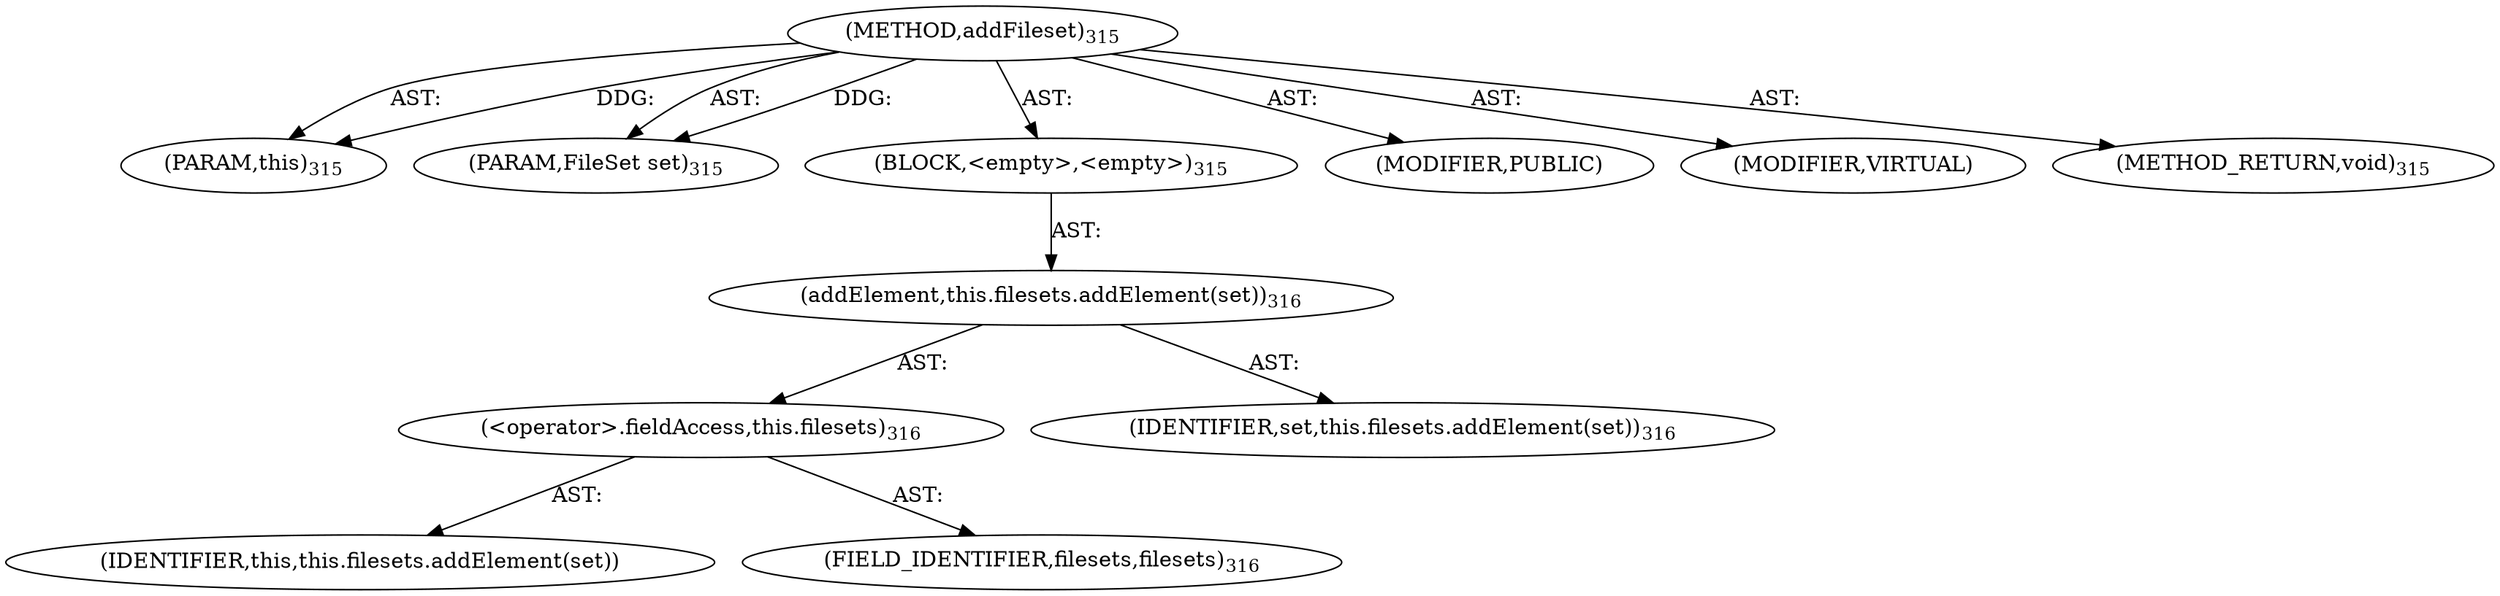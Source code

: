 digraph "addFileset" {  
"111669149716" [label = <(METHOD,addFileset)<SUB>315</SUB>> ]
"115964117032" [label = <(PARAM,this)<SUB>315</SUB>> ]
"115964117033" [label = <(PARAM,FileSet set)<SUB>315</SUB>> ]
"25769803798" [label = <(BLOCK,&lt;empty&gt;,&lt;empty&gt;)<SUB>315</SUB>> ]
"30064771177" [label = <(addElement,this.filesets.addElement(set))<SUB>316</SUB>> ]
"30064771178" [label = <(&lt;operator&gt;.fieldAccess,this.filesets)<SUB>316</SUB>> ]
"68719476833" [label = <(IDENTIFIER,this,this.filesets.addElement(set))> ]
"55834574897" [label = <(FIELD_IDENTIFIER,filesets,filesets)<SUB>316</SUB>> ]
"68719476834" [label = <(IDENTIFIER,set,this.filesets.addElement(set))<SUB>316</SUB>> ]
"133143986237" [label = <(MODIFIER,PUBLIC)> ]
"133143986238" [label = <(MODIFIER,VIRTUAL)> ]
"128849018900" [label = <(METHOD_RETURN,void)<SUB>315</SUB>> ]
  "111669149716" -> "115964117032"  [ label = "AST: "] 
  "111669149716" -> "115964117033"  [ label = "AST: "] 
  "111669149716" -> "25769803798"  [ label = "AST: "] 
  "111669149716" -> "133143986237"  [ label = "AST: "] 
  "111669149716" -> "133143986238"  [ label = "AST: "] 
  "111669149716" -> "128849018900"  [ label = "AST: "] 
  "25769803798" -> "30064771177"  [ label = "AST: "] 
  "30064771177" -> "30064771178"  [ label = "AST: "] 
  "30064771177" -> "68719476834"  [ label = "AST: "] 
  "30064771178" -> "68719476833"  [ label = "AST: "] 
  "30064771178" -> "55834574897"  [ label = "AST: "] 
  "111669149716" -> "115964117032"  [ label = "DDG: "] 
  "111669149716" -> "115964117033"  [ label = "DDG: "] 
}
